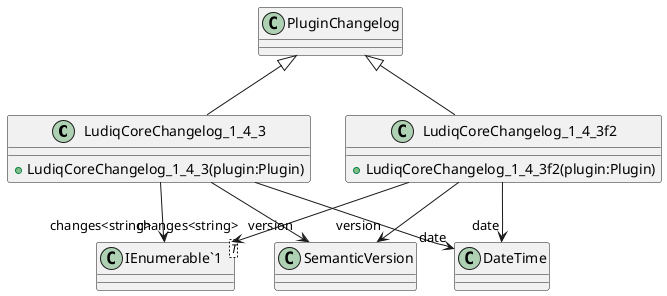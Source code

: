 @startuml
class LudiqCoreChangelog_1_4_3 {
    + LudiqCoreChangelog_1_4_3(plugin:Plugin)
}
class LudiqCoreChangelog_1_4_3f2 {
    + LudiqCoreChangelog_1_4_3f2(plugin:Plugin)
}
class "IEnumerable`1"<T> {
}
PluginChangelog <|-- LudiqCoreChangelog_1_4_3
LudiqCoreChangelog_1_4_3 --> "version" SemanticVersion
LudiqCoreChangelog_1_4_3 --> "date" DateTime
LudiqCoreChangelog_1_4_3 --> "changes<string>" "IEnumerable`1"
PluginChangelog <|-- LudiqCoreChangelog_1_4_3f2
LudiqCoreChangelog_1_4_3f2 --> "version" SemanticVersion
LudiqCoreChangelog_1_4_3f2 --> "date" DateTime
LudiqCoreChangelog_1_4_3f2 --> "changes<string>" "IEnumerable`1"
@enduml
